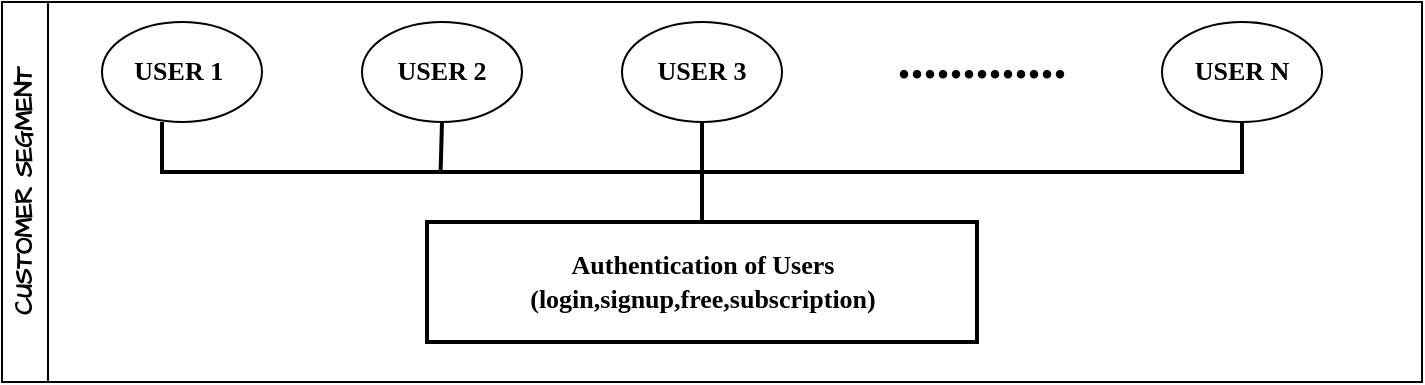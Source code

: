 <mxfile version="24.2.3" type="github">
  <diagram name="Page-1" id="ExRqaCatt30p1IcdAsLQ">
    <mxGraphModel dx="1050" dy="522" grid="1" gridSize="10" guides="1" tooltips="1" connect="1" arrows="1" fold="1" page="1" pageScale="1" pageWidth="850" pageHeight="1100" math="0" shadow="0">
      <root>
        <mxCell id="0" />
        <mxCell id="1" parent="0" />
        <mxCell id="Uaap2v4NIkA0buS0Eumb-3" value="&lt;font style=&quot;font-size: 13px;&quot; face=&quot;Verdana&quot;&gt;&lt;b&gt;USER 1&amp;nbsp;&lt;/b&gt;&lt;/font&gt;" style="ellipse;whiteSpace=wrap;html=1;hachureGap=4;fontFamily=Architects Daughter;fontSource=https%3A%2F%2Ffonts.googleapis.com%2Fcss%3Ffamily%3DArchitects%2BDaughter;" vertex="1" parent="1">
          <mxGeometry x="60" y="10" width="80" height="50" as="geometry" />
        </mxCell>
        <mxCell id="Uaap2v4NIkA0buS0Eumb-4" value="&lt;b style=&quot;font-family: Verdana; font-size: 13px;&quot;&gt;USER 3&lt;/b&gt;" style="ellipse;whiteSpace=wrap;html=1;hachureGap=4;fontFamily=Architects Daughter;fontSource=https%3A%2F%2Ffonts.googleapis.com%2Fcss%3Ffamily%3DArchitects%2BDaughter;" vertex="1" parent="1">
          <mxGeometry x="320" y="10" width="80" height="50" as="geometry" />
        </mxCell>
        <mxCell id="Uaap2v4NIkA0buS0Eumb-5" value="&lt;b style=&quot;font-family: Verdana; font-size: 13px;&quot;&gt;USER 2&lt;/b&gt;" style="ellipse;whiteSpace=wrap;html=1;hachureGap=4;fontFamily=Architects Daughter;fontSource=https%3A%2F%2Ffonts.googleapis.com%2Fcss%3Ffamily%3DArchitects%2BDaughter;" vertex="1" parent="1">
          <mxGeometry x="190" y="10" width="80" height="50" as="geometry" />
        </mxCell>
        <mxCell id="Uaap2v4NIkA0buS0Eumb-6" value="&lt;font face=&quot;Verdana&quot; style=&quot;font-size: 38px;&quot;&gt;&lt;b style=&quot;font-size: 26px;&quot;&gt;.............&lt;/b&gt;&lt;/font&gt;" style="text;html=1;align=center;verticalAlign=middle;whiteSpace=wrap;rounded=0;fontFamily=Architects Daughter;fontSource=https%3A%2F%2Ffonts.googleapis.com%2Fcss%3Ffamily%3DArchitects%2BDaughter;" vertex="1" parent="1">
          <mxGeometry x="470" y="10" width="60" height="30" as="geometry" />
        </mxCell>
        <mxCell id="Uaap2v4NIkA0buS0Eumb-9" value="&lt;b style=&quot;font-family: Verdana; font-size: 13px;&quot;&gt;USER N&lt;/b&gt;" style="ellipse;whiteSpace=wrap;html=1;hachureGap=4;fontFamily=Architects Daughter;fontSource=https%3A%2F%2Ffonts.googleapis.com%2Fcss%3Ffamily%3DArchitects%2BDaughter;" vertex="1" parent="1">
          <mxGeometry x="590" y="10" width="80" height="50" as="geometry" />
        </mxCell>
        <mxCell id="Uaap2v4NIkA0buS0Eumb-10" value="" style="strokeWidth=2;html=1;shape=mxgraph.flowchart.annotation_2;align=left;labelPosition=right;pointerEvents=1;hachureGap=4;fontFamily=Architects Daughter;fontSource=https%3A%2F%2Ffonts.googleapis.com%2Fcss%3Ffamily%3DArchitects%2BDaughter;direction=north;" vertex="1" parent="1">
          <mxGeometry x="90" y="60" width="540" height="50" as="geometry" />
        </mxCell>
        <mxCell id="Uaap2v4NIkA0buS0Eumb-11" value="" style="endArrow=none;html=1;rounded=0;hachureGap=4;fontFamily=Architects Daughter;fontSource=https%3A%2F%2Ffonts.googleapis.com%2Fcss%3Ffamily%3DArchitects%2BDaughter;exitX=0.5;exitY=1;exitDx=0;exitDy=0;entryX=0.512;entryY=0.258;entryDx=0;entryDy=0;entryPerimeter=0;strokeWidth=2;fontStyle=1" edge="1" parent="1" source="Uaap2v4NIkA0buS0Eumb-5" target="Uaap2v4NIkA0buS0Eumb-10">
          <mxGeometry width="50" height="50" relative="1" as="geometry">
            <mxPoint x="350" y="230" as="sourcePoint" />
            <mxPoint x="250" y="190" as="targetPoint" />
          </mxGeometry>
        </mxCell>
        <mxCell id="Uaap2v4NIkA0buS0Eumb-12" value="" style="endArrow=none;html=1;rounded=0;hachureGap=4;fontFamily=Architects Daughter;fontSource=https%3A%2F%2Ffonts.googleapis.com%2Fcss%3Ffamily%3DArchitects%2BDaughter;exitX=1;exitY=0.5;exitDx=0;exitDy=0;exitPerimeter=0;strokeWidth=2;" edge="1" parent="1" source="Uaap2v4NIkA0buS0Eumb-10">
          <mxGeometry width="50" height="50" relative="1" as="geometry">
            <mxPoint x="350" y="230" as="sourcePoint" />
            <mxPoint x="360" y="90" as="targetPoint" />
          </mxGeometry>
        </mxCell>
        <mxCell id="Uaap2v4NIkA0buS0Eumb-14" value="&lt;font style=&quot;font-size: 13px;&quot; face=&quot;Verdana&quot;&gt;&lt;b&gt;Authentication of Users&lt;/b&gt;&lt;/font&gt;&lt;div&gt;&lt;font style=&quot;font-size: 13px;&quot; face=&quot;Verdana&quot;&gt;&lt;b&gt;(login,signup,free,subscription)&lt;/b&gt;&lt;/font&gt;&lt;/div&gt;" style="rounded=0;whiteSpace=wrap;html=1;hachureGap=4;fontFamily=Architects Daughter;fontSource=https%3A%2F%2Ffonts.googleapis.com%2Fcss%3Ffamily%3DArchitects%2BDaughter;strokeWidth=2;" vertex="1" parent="1">
          <mxGeometry x="222.5" y="110" width="275" height="60" as="geometry" />
        </mxCell>
        <mxCell id="Uaap2v4NIkA0buS0Eumb-15" value="CUSTOMER SEGMENT" style="swimlane;horizontal=0;whiteSpace=wrap;html=1;hachureGap=4;fontFamily=Architects Daughter;fontSource=https%3A%2F%2Ffonts.googleapis.com%2Fcss%3Ffamily%3DArchitects%2BDaughter;" vertex="1" parent="1">
          <mxGeometry x="10" width="710" height="190" as="geometry" />
        </mxCell>
      </root>
    </mxGraphModel>
  </diagram>
</mxfile>
